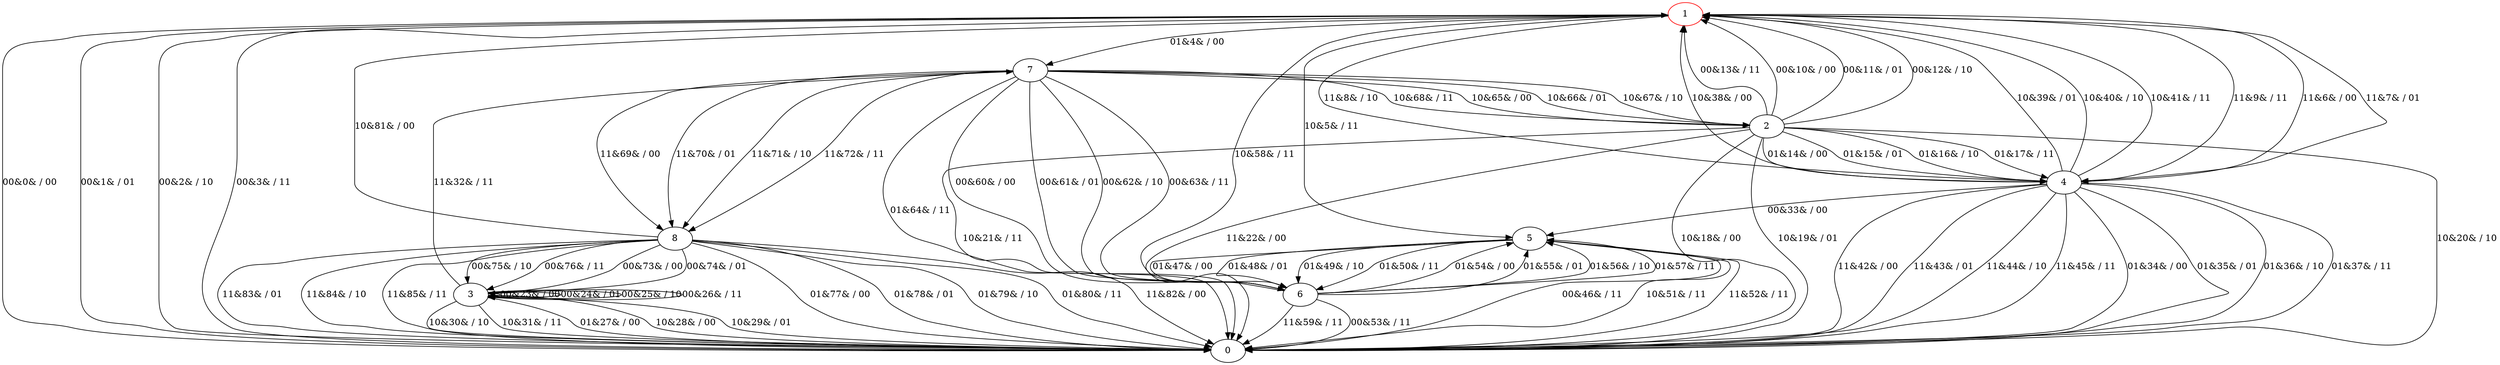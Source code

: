 digraph g {
1 [color="red"]
0
2
3
4
5
6
7
8
1 -> 0 [label="00&0& / 00"]
1 -> 0 [label="00&1& / 01"]
1 -> 0 [label="00&2& / 10"]
1 -> 0 [label="00&3& / 11"]
1 -> 7 [label="01&4& / 00"]
1 -> 5 [label="10&5& / 11"]
1 -> 4 [label="11&6& / 00"]
1 -> 4 [label="11&7& / 01"]
1 -> 4 [label="11&8& / 10"]
1 -> 4 [label="11&9& / 11"]
2 -> 1 [label="00&10& / 00"]
2 -> 1 [label="00&11& / 01"]
2 -> 1 [label="00&12& / 10"]
2 -> 1 [label="00&13& / 11"]
2 -> 4 [label="01&14& / 00"]
2 -> 4 [label="01&15& / 01"]
2 -> 4 [label="01&16& / 10"]
2 -> 4 [label="01&17& / 11"]
2 -> 0 [label="10&18& / 00"]
2 -> 0 [label="10&19& / 01"]
2 -> 0 [label="10&20& / 10"]
2 -> 0 [label="10&21& / 11"]
2 -> 0 [label="11&22& / 00"]
3 -> 3 [label="00&23& / 00"]
3 -> 3 [label="00&24& / 01"]
3 -> 3 [label="00&25& / 10"]
3 -> 3 [label="00&26& / 11"]
3 -> 0 [label="01&27& / 00"]
3 -> 0 [label="10&28& / 00"]
3 -> 0 [label="10&29& / 01"]
3 -> 0 [label="10&30& / 10"]
3 -> 0 [label="10&31& / 11"]
3 -> 7 [label="11&32& / 11"]
4 -> 5 [label="00&33& / 00"]
4 -> 0 [label="01&34& / 00"]
4 -> 0 [label="01&35& / 01"]
4 -> 0 [label="01&36& / 10"]
4 -> 0 [label="01&37& / 11"]
4 -> 1 [label="10&38& / 00"]
4 -> 1 [label="10&39& / 01"]
4 -> 1 [label="10&40& / 10"]
4 -> 1 [label="10&41& / 11"]
4 -> 0 [label="11&42& / 00"]
4 -> 0 [label="11&43& / 01"]
4 -> 0 [label="11&44& / 10"]
4 -> 0 [label="11&45& / 11"]
5 -> 0 [label="00&46& / 11"]
5 -> 6 [label="01&47& / 00"]
5 -> 6 [label="01&48& / 01"]
5 -> 6 [label="01&49& / 10"]
5 -> 6 [label="01&50& / 11"]
5 -> 0 [label="10&51& / 11"]
5 -> 0 [label="11&52& / 11"]
6 -> 0 [label="00&53& / 11"]
6 -> 5 [label="01&54& / 00"]
6 -> 5 [label="01&55& / 01"]
6 -> 5 [label="01&56& / 10"]
6 -> 5 [label="01&57& / 11"]
6 -> 1 [label="10&58& / 11"]
6 -> 0 [label="11&59& / 11"]
7 -> 6 [label="00&60& / 00"]
7 -> 6 [label="00&61& / 01"]
7 -> 6 [label="00&62& / 10"]
7 -> 6 [label="00&63& / 11"]
7 -> 0 [label="01&64& / 11"]
7 -> 2 [label="10&65& / 00"]
7 -> 2 [label="10&66& / 01"]
7 -> 2 [label="10&67& / 10"]
7 -> 2 [label="10&68& / 11"]
7 -> 8 [label="11&69& / 00"]
7 -> 8 [label="11&70& / 01"]
7 -> 8 [label="11&71& / 10"]
7 -> 8 [label="11&72& / 11"]
8 -> 3 [label="00&73& / 00"]
8 -> 3 [label="00&74& / 01"]
8 -> 3 [label="00&75& / 10"]
8 -> 3 [label="00&76& / 11"]
8 -> 0 [label="01&77& / 00"]
8 -> 0 [label="01&78& / 01"]
8 -> 0 [label="01&79& / 10"]
8 -> 0 [label="01&80& / 11"]
8 -> 1 [label="10&81& / 00"]
8 -> 0 [label="11&82& / 00"]
8 -> 0 [label="11&83& / 01"]
8 -> 0 [label="11&84& / 10"]
8 -> 0 [label="11&85& / 11"]
}
